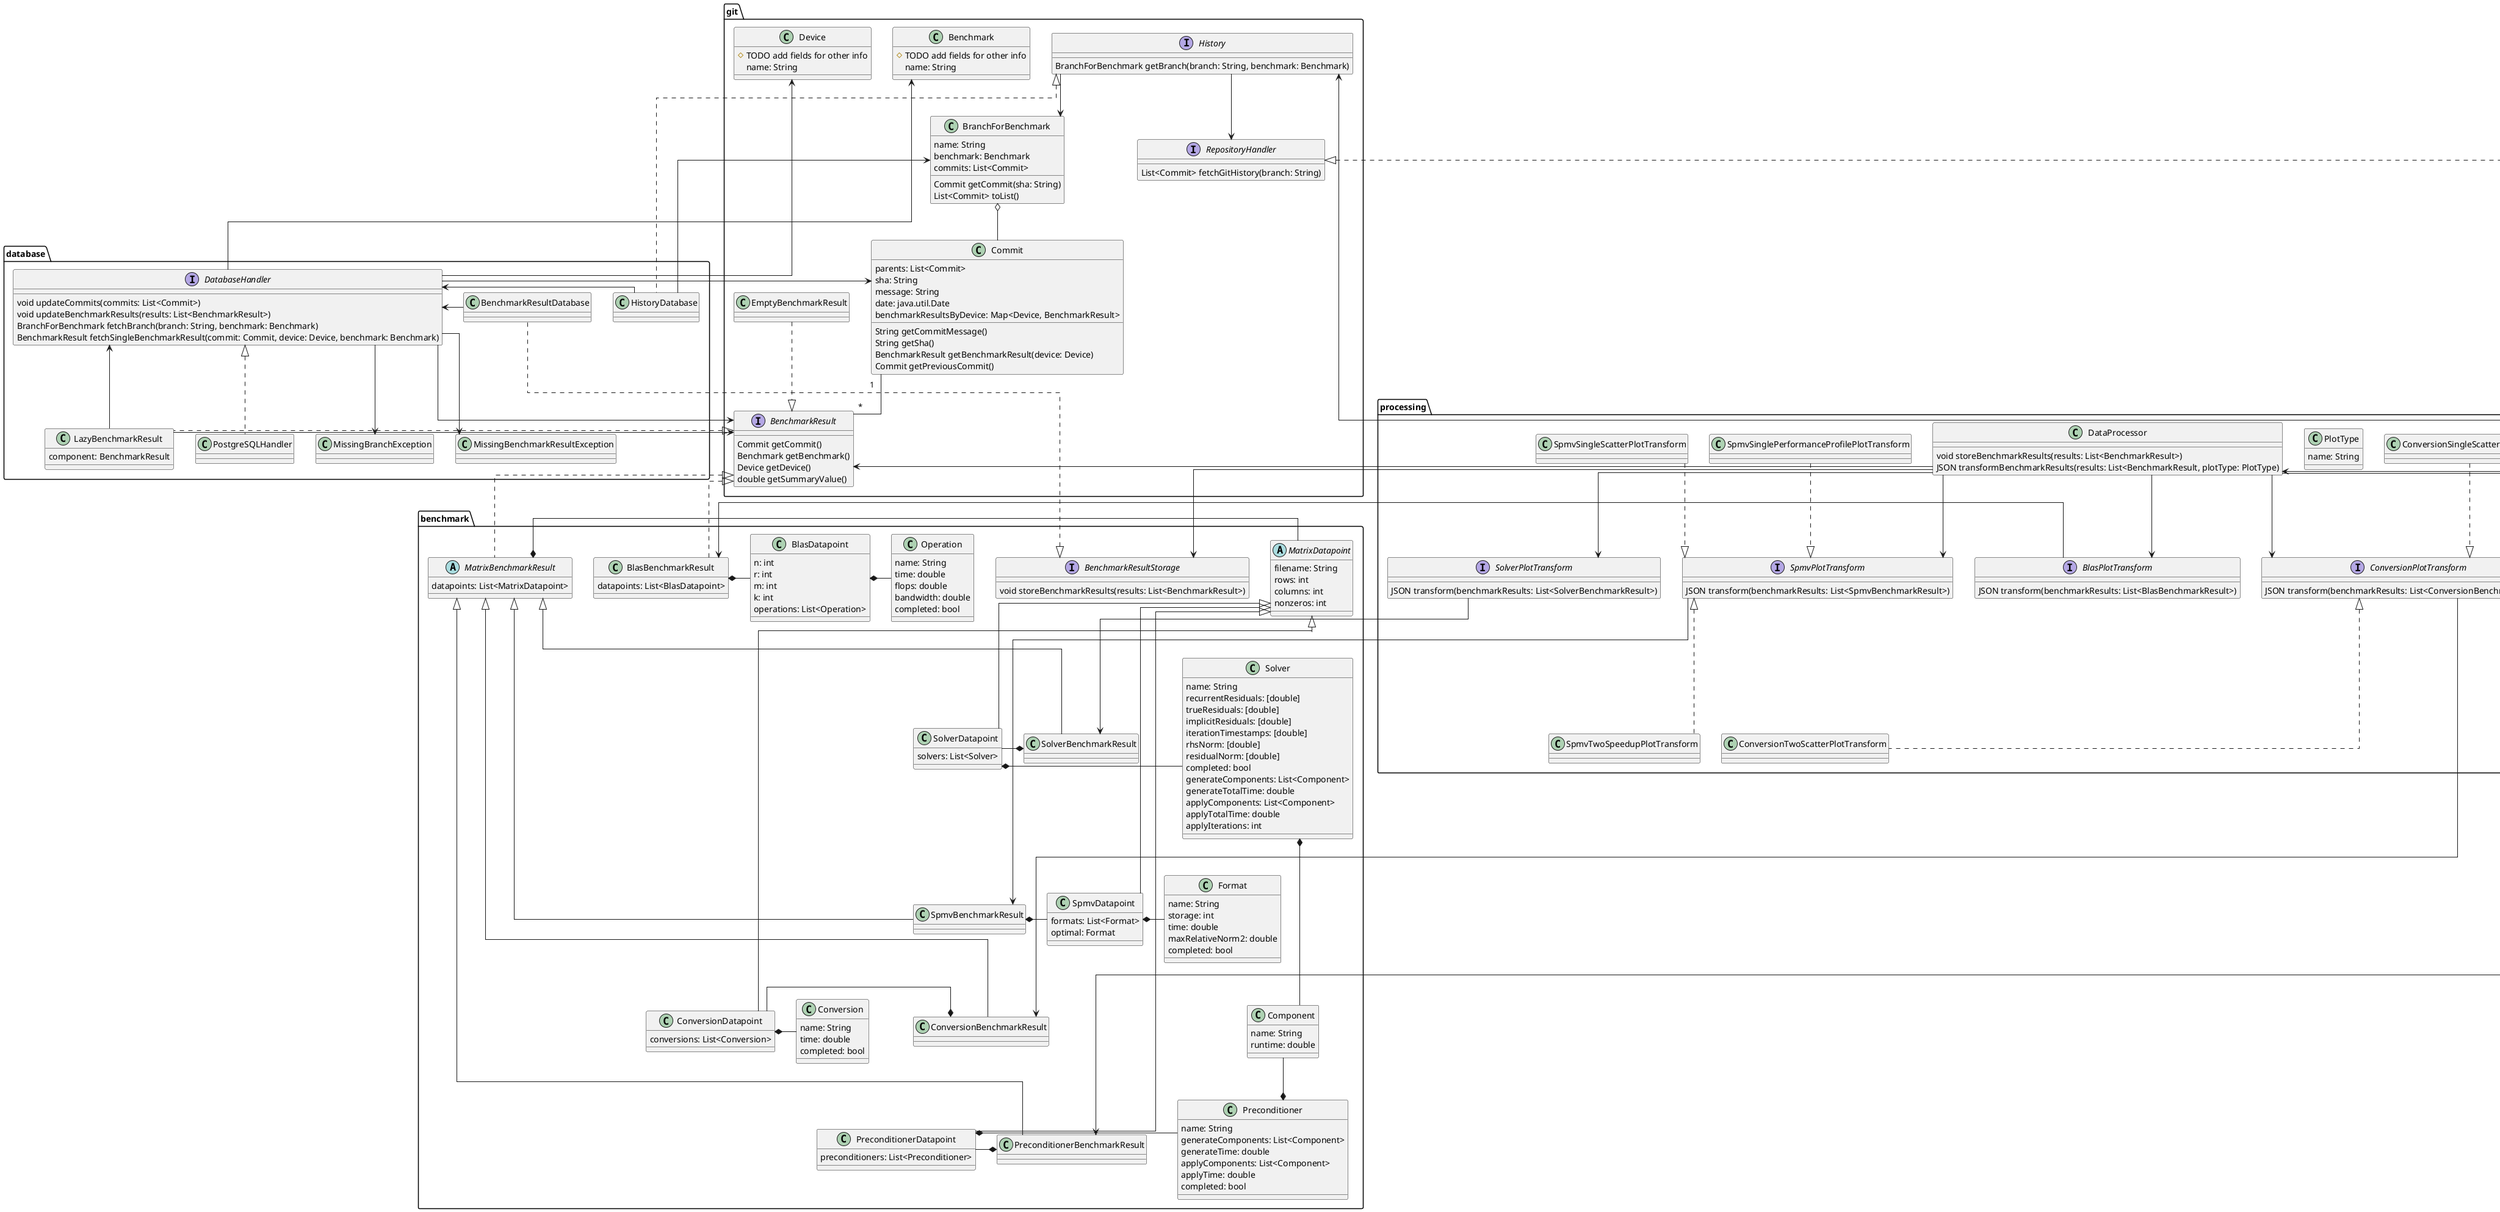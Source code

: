 @startuml backend

skinparam linetype ortho

package git {
  interface History {
   BranchForBenchmark getBranch(branch: String, benchmark: Benchmark)
  }

  interface RepositoryHandler {
    List<Commit> fetchGitHistory(branch: String)
  }

  class Commit {
    parents: List<Commit>
    sha: String
    message: String
    date: java.util.Date
    benchmarkResultsByDevice: Map<Device, BenchmarkResult>
    String getCommitMessage()
    String getSha()
    BenchmarkResult getBenchmarkResult(device: Device)
    Commit getPreviousCommit()
  }
  
  
  class BranchForBenchmark {
    name: String
    benchmark: Benchmark
    commits: List<Commit>
    Commit getCommit(sha: String)
    List<Commit> toList()
  }
    
  interface BenchmarkResult {
    Commit getCommit()
    Benchmark getBenchmark()
    Device getDevice()
    double getSummaryValue()
  }

  class Benchmark {
    # TODO add fields for other info
    name: String
  }

  class Device {
    # TODO add fields for other info
    name: String
  }

  class EmptyBenchmarkResult
  EmptyBenchmarkResult ..|> BenchmarkResult
  
  History --> BranchForBenchmark
  History --> RepositoryHandler
  
  BranchForBenchmark o-- Commit
  Commit "1" -- "*" BenchmarkResult
}


package rest {
  class GitApiHandler
  class SpringRestHandler
  
  interface RestHandler {
    void handlePost(json: String)
    void handleGetHistory(json: String)
    void handleGetBenchmarkResult(json: String)
  }
   
  SpringRestHandler ..|> RestHandler
}

package database {
  class PostgreSQLHandler
  
  interface DatabaseHandler {
    void updateCommits(commits: List<Commit>)
    void updateBenchmarkResults(results: List<BenchmarkResult>)
    BranchForBenchmark fetchBranch(branch: String, benchmark: Benchmark)
    BenchmarkResult fetchSingleBenchmarkResult(commit: Commit, device: Device, benchmark: Benchmark)
  }
  
  class HistoryDatabase

  class MissingBranchException
  class MissingBenchmarkResultException
  
  DatabaseHandler <- HistoryDatabase
  DatabaseHandler <|.. PostgreSQLHandler
  DatabaseHandler --> MissingBranchException
  DatabaseHandler --> MissingBenchmarkResultException

  class BenchmarkResultDatabase
  
  DatabaseHandler <- BenchmarkResultDatabase
  
  class LazyBenchmarkResult {
    component: BenchmarkResult
  }

  DatabaseHandler <-- LazyBenchmarkResult
}

package benchmark {
  abstract class MatrixBenchmarkResult {
    datapoints: List<MatrixDatapoint>
  }

  abstract class MatrixDatapoint {
    filename: String
    rows: int
    columns: int
    nonzeros: int
  }

  class BlasDatapoint {
    n: int
    r: int
    m: int
    k: int
    operations: List<Operation>
  }

  class Operation {
    name: String
    time: double
    flops: double
    bandwidth: double
    completed: bool
  }

  class ConversionDatapoint {
    conversions: List<Conversion>
  }

  class Conversion {
    name: String
    time: double
    completed: bool
  }

  class SpmvDatapoint {
    formats: List<Format>
    optimal: Format
  }

  class Format {
    name: String
    storage: int
    time: double
    maxRelativeNorm2: double
    completed: bool
  }

  class PreconditionerDatapoint {
    preconditioners: List<Preconditioner>
  }

  class Preconditioner {
    name: String
    generateComponents: List<Component>
    generateTime: double
    applyComponents: List<Component>
    applyTime: double
    completed: bool
  }

  class SolverDatapoint {
    solvers: List<Solver>
  }

  class Solver {
    name: String
    recurrentResiduals: [double]
    trueResiduals: [double]
    implicitResiduals: [double]
    iterationTimestamps: [double]
    rhsNorm: [double]
    residualNorm: [double]
    completed: bool
    generateComponents: List<Component>
    generateTotalTime: double
    applyComponents: List<Component>
    applyTotalTime: double
    applyIterations: int
  }

  class Component {
    name: String
    runtime: double
  }

  interface BenchmarkResultStorage {
    void storeBenchmarkResults(results: List<BenchmarkResult>)
  }

  class SolverBenchmarkResult {
  }

  class SpmvBenchmarkResult {
  }

  class ConversionBenchmarkResult {
  }

  class PreconditionerBenchmarkResult {
  }

  class BlasBenchmarkResult {
    datapoints: List<BlasDatapoint>
  }

  MatrixBenchmarkResult <|-- SolverBenchmarkResult
  MatrixBenchmarkResult <|--- SpmvBenchmarkResult
  MatrixBenchmarkResult <|---- ConversionBenchmarkResult
  MatrixBenchmarkResult <|----- PreconditionerBenchmarkResult

  MatrixDatapoint <|-- SolverDatapoint
  MatrixDatapoint <|--- SpmvDatapoint
  MatrixDatapoint <|---- ConversionDatapoint
  MatrixDatapoint <|----- PreconditionerDatapoint

  MatrixBenchmarkResult *- MatrixDatapoint
  BlasBenchmarkResult *- BlasDatapoint
  PreconditionerBenchmarkResult *- PreconditionerDatapoint
  SpmvBenchmarkResult *- SpmvDatapoint
  SolverBenchmarkResult *- SolverDatapoint
  ConversionBenchmarkResult *- ConversionDatapoint

  BlasDatapoint *- Operation
  PreconditionerDatapoint *- Preconditioner
  SpmvDatapoint *- Format
  SolverDatapoint *- Solver
  ConversionDatapoint *- Conversion

  Solver *-- Component
  Component --* Preconditioner
}

package processing {
  class DataProcessor {
    void storeBenchmarkResults(results: List<BenchmarkResult>)
    JSON transformBenchmarkResults(results: List<BenchmarkResult, plotType: PlotType)
  }
  BenchmarkResultStorage <- DataProcessor

  DataProcessor --> SolverPlotTransform
  DataProcessor --> SpmvPlotTransform
  DataProcessor --> ConversionPlotTransform
  DataProcessor --> PreconditionerPlotTransform
  DataProcessor --> BlasPlotTransform

  interface SolverPlotTransform {
    JSON transform(benchmarkResults: List<SolverBenchmarkResult>)
  }

  interface SpmvPlotTransform {
    JSON transform(benchmarkResults: List<SpmvBenchmarkResult>)
  }

  interface ConversionPlotTransform {
    JSON transform(benchmarkResults: List<ConversionBenchmarkResult>)
  }

  interface PreconditionerPlotTransform {
    JSON transform(benchmarkResults: List<PreconditionerBenchmarkResult>)
  }

  interface BlasPlotTransform {
    JSON transform(benchmarkResults: List<BlasBenchmarkResult>)
  }

  class PlotType {
    name: String
  }

  class ConversionSingleScatterPlotTransform
  class ConversionTwoScatterPlotTransform
  
  class SpmvSingleScatterPlotTransform
  class SpmvSinglePerformanceProfilePlotTransform 
  class SpmvTwoSpeedupPlotTransform

  ConversionSingleScatterPlotTransform ..|> ConversionPlotTransform
  ConversionPlotTransform <|.. ConversionTwoScatterPlotTransform 

  SpmvSingleScatterPlotTransform ..|> SpmvPlotTransform
  SpmvSinglePerformanceProfilePlotTransform ..|> SpmvPlotTransform
  SpmvPlotTransform <|.. SpmvTwoSpeedupPlotTransform
}

History <- RestHandler
History <|. HistoryDatabase
BenchmarkResultStorage <|. BenchmarkResultDatabase
RepositoryHandler <|. GitApiHandler
DatabaseHandler -> Commit
DatabaseHandler -> BenchmarkResult
HistoryDatabase -> BranchForBenchmark
BenchmarkResult <|. LazyBenchmarkResult
BenchmarkResult <|.. MatrixBenchmarkResult
BenchmarkResult <|.... BlasBenchmarkResult
BenchmarkResult <- LazyBenchmarkResult
BenchmarkResult <- DataProcessor
DataProcessor <- RestHandler

DatabaseHandler -> Device
DatabaseHandler -> Benchmark

SolverPlotTransform --> SolverBenchmarkResult


SpmvPlotTransform --> SpmvBenchmarkResult


ConversionPlotTransform --> ConversionBenchmarkResult


PreconditionerPlotTransform --> PreconditionerBenchmarkResult


BlasPlotTransform --> BlasBenchmarkResult

@enduml
